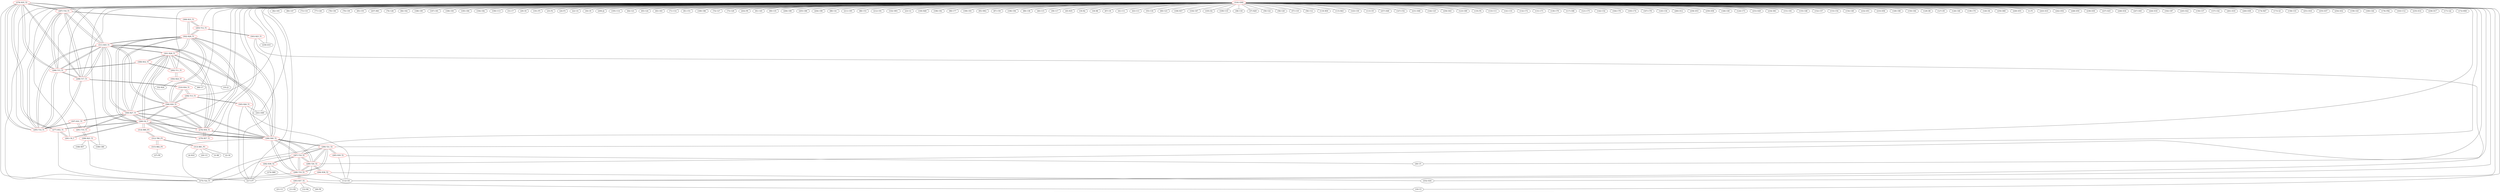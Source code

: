 graph {
	276 [label="(276) R35_T2" color=red]
	297 [label="(297) T16_T1"]
	296 [label="(296) T15_T1"]
	311 [label="(311) R35_T1"]
	295 [label="(295) T14_T1"]
	298 [label="(298) T17_T1"]
	277 [label="(277) R52_T1"]
	275 [label="(275) T22_T1"]
	277 [label="(277) R52_T1" color=red]
	280 [label="(280) D2_T"]
	281 [label="(281) C8_T"]
	276 [label="(276) R35_T2"]
	275 [label="(275) T22_T1"]
	278 [label="(278) R58_T1" color=red]
	279 [label="(279) R57_T1"]
	280 [label="(280) D2_T"]
	302 [label="(302) R29_T1"]
	311 [label="(311) R35_T1"]
	286 [label="(286) R40_T2"]
	306 [label="(306) R30_T1"]
	300 [label="(300) R27_T1"]
	301 [label="(301) R28_T1"]
	279 [label="(279) R57_T1" color=red]
	278 [label="(278) R58_T1"]
	280 [label="(280) D2_T"]
	280 [label="(280) D2_T" color=red]
	277 [label="(277) R52_T1"]
	281 [label="(281) C8_T"]
	278 [label="(278) R58_T1"]
	279 [label="(279) R57_T1"]
	302 [label="(302) R29_T1"]
	311 [label="(311) R35_T1"]
	286 [label="(286) R40_T2"]
	306 [label="(306) R30_T1"]
	300 [label="(300) R27_T1"]
	301 [label="(301) R28_T1"]
	314 [label="(314) R80_P3"]
	281 [label="(281) C8_T" color=red]
	280 [label="(280) D2_T"]
	277 [label="(277) R52_T1"]
	282 [label="(282) R36_T2" color=red]
	112 [label="(112) U8"]
	274 [label="(274) R80"]
	217 [label="(217) P7"]
	287 [label="(287) T18_T2"]
	283 [label="(283) R37_T2" color=red]
	26 [label="(26) P8"]
	10 [label="(10) C3"]
	21 [label="(21) U1"]
	11 [label="(11) R3"]
	12 [label="(12) R4"]
	288 [label="(288) T19_T2"]
	284 [label="(284) R38_T2" color=red]
	217 [label="(217) P7"]
	112 [label="(112) U8"]
	252 [label="(252) D24"]
	289 [label="(289) T20_T2"]
	285 [label="(285) R39_T2" color=red]
	28 [label="(28) U5"]
	112 [label="(112) U8"]
	290 [label="(290) T21_T2"]
	286 [label="(286) R40_T2" color=red]
	302 [label="(302) R29_T1"]
	311 [label="(311) R35_T1"]
	306 [label="(306) R30_T1"]
	280 [label="(280) D2_T"]
	278 [label="(278) R58_T1"]
	300 [label="(300) R27_T1"]
	301 [label="(301) R28_T1"]
	275 [label="(275) T22_T1"]
	288 [label="(288) T19_T2"]
	287 [label="(287) T18_T2"]
	290 [label="(290) T21_T2"]
	289 [label="(289) T20_T2"]
	287 [label="(287) T18_T2" color=red]
	275 [label="(275) T22_T1"]
	288 [label="(288) T19_T2"]
	286 [label="(286) R40_T2"]
	290 [label="(290) T21_T2"]
	289 [label="(289) T20_T2"]
	282 [label="(282) R36_T2"]
	288 [label="(288) T19_T2" color=red]
	275 [label="(275) T22_T1"]
	287 [label="(287) T18_T2"]
	286 [label="(286) R40_T2"]
	290 [label="(290) T21_T2"]
	289 [label="(289) T20_T2"]
	283 [label="(283) R37_T2"]
	289 [label="(289) T20_T2" color=red]
	275 [label="(275) T22_T1"]
	288 [label="(288) T19_T2"]
	287 [label="(287) T18_T2"]
	286 [label="(286) R40_T2"]
	290 [label="(290) T21_T2"]
	284 [label="(284) R38_T2"]
	290 [label="(290) T21_T2" color=red]
	275 [label="(275) T22_T1"]
	288 [label="(288) T19_T2"]
	287 [label="(287) T18_T2"]
	286 [label="(286) R40_T2"]
	289 [label="(289) T20_T2"]
	285 [label="(285) R39_T2"]
	291 [label="(291) T10_T1" color=red]
	299 [label="(299) R23_T1"]
	307 [label="(307) R31_T1"]
	300 [label="(300) R27_T1"]
	292 [label="(292) T11_T1" color=red]
	304 [label="(304) R24_T1"]
	308 [label="(308) R32_T1"]
	301 [label="(301) R28_T1"]
	293 [label="(293) T12_T1" color=red]
	309 [label="(309) R33_T1"]
	302 [label="(302) R29_T1"]
	303 [label="(303) R25_T1"]
	294 [label="(294) T13_T1" color=red]
	306 [label="(306) R30_T1"]
	310 [label="(310) R34_T1"]
	305 [label="(305) R26_T1"]
	295 [label="(295) T14_T1" color=red]
	297 [label="(297) T16_T1"]
	296 [label="(296) T15_T1"]
	311 [label="(311) R35_T1"]
	298 [label="(298) T17_T1"]
	276 [label="(276) R35_T2"]
	307 [label="(307) R31_T1"]
	296 [label="(296) T15_T1" color=red]
	297 [label="(297) T16_T1"]
	311 [label="(311) R35_T1"]
	295 [label="(295) T14_T1"]
	298 [label="(298) T17_T1"]
	276 [label="(276) R35_T2"]
	308 [label="(308) R32_T1"]
	297 [label="(297) T16_T1" color=red]
	296 [label="(296) T15_T1"]
	311 [label="(311) R35_T1"]
	295 [label="(295) T14_T1"]
	298 [label="(298) T17_T1"]
	276 [label="(276) R35_T2"]
	309 [label="(309) R33_T1"]
	298 [label="(298) T17_T1" color=red]
	297 [label="(297) T16_T1"]
	296 [label="(296) T15_T1"]
	311 [label="(311) R35_T1"]
	295 [label="(295) T14_T1"]
	276 [label="(276) R35_T2"]
	310 [label="(310) R34_T1"]
	299 [label="(299) R23_T1" color=red]
	217 [label="(217) P7"]
	168 [label="(168) R57"]
	169 [label="(169) C80"]
	291 [label="(291) T10_T1"]
	300 [label="(300) R27_T1" color=red]
	302 [label="(302) R29_T1"]
	311 [label="(311) R35_T1"]
	286 [label="(286) R40_T2"]
	306 [label="(306) R30_T1"]
	280 [label="(280) D2_T"]
	278 [label="(278) R58_T1"]
	301 [label="(301) R28_T1"]
	291 [label="(291) T10_T1"]
	307 [label="(307) R31_T1"]
	301 [label="(301) R28_T1" color=red]
	302 [label="(302) R29_T1"]
	311 [label="(311) R35_T1"]
	286 [label="(286) R40_T2"]
	306 [label="(306) R30_T1"]
	280 [label="(280) D2_T"]
	278 [label="(278) R58_T1"]
	300 [label="(300) R27_T1"]
	308 [label="(308) R32_T1"]
	292 [label="(292) T11_T1"]
	302 [label="(302) R29_T1" color=red]
	311 [label="(311) R35_T1"]
	286 [label="(286) R40_T2"]
	306 [label="(306) R30_T1"]
	280 [label="(280) D2_T"]
	278 [label="(278) R58_T1"]
	300 [label="(300) R27_T1"]
	301 [label="(301) R28_T1"]
	309 [label="(309) R33_T1"]
	293 [label="(293) T12_T1"]
	303 [label="(303) R25_T1" color=red]
	217 [label="(217) P7"]
	112 [label="(112) U8"]
	239 [label="(239) D33"]
	293 [label="(293) T12_T1"]
	304 [label="(304) R24_T1" color=red]
	68 [label="(68) U7"]
	52 [label="(52) R24"]
	33 [label="(33) J1"]
	292 [label="(292) T11_T1"]
	305 [label="(305) R26_T1" color=red]
	241 [label="(241) D49"]
	217 [label="(217) P7"]
	112 [label="(112) U8"]
	294 [label="(294) T13_T1"]
	306 [label="(306) R30_T1" color=red]
	302 [label="(302) R29_T1"]
	311 [label="(311) R35_T1"]
	286 [label="(286) R40_T2"]
	280 [label="(280) D2_T"]
	278 [label="(278) R58_T1"]
	300 [label="(300) R27_T1"]
	301 [label="(301) R28_T1"]
	310 [label="(310) R34_T1"]
	294 [label="(294) T13_T1"]
	307 [label="(307) R31_T1" color=red]
	291 [label="(291) T10_T1"]
	300 [label="(300) R27_T1"]
	295 [label="(295) T14_T1"]
	308 [label="(308) R32_T1" color=red]
	296 [label="(296) T15_T1"]
	301 [label="(301) R28_T1"]
	292 [label="(292) T11_T1"]
	309 [label="(309) R33_T1" color=red]
	297 [label="(297) T16_T1"]
	302 [label="(302) R29_T1"]
	293 [label="(293) T12_T1"]
	310 [label="(310) R34_T1" color=red]
	298 [label="(298) T17_T1"]
	306 [label="(306) R30_T1"]
	294 [label="(294) T13_T1"]
	311 [label="(311) R35_T1" color=red]
	302 [label="(302) R29_T1"]
	286 [label="(286) R40_T2"]
	306 [label="(306) R30_T1"]
	280 [label="(280) D2_T"]
	278 [label="(278) R58_T1"]
	300 [label="(300) R27_T1"]
	301 [label="(301) R28_T1"]
	297 [label="(297) T16_T1"]
	296 [label="(296) T15_T1"]
	295 [label="(295) T14_T1"]
	298 [label="(298) T17_T1"]
	276 [label="(276) R35_T2"]
	312 [label="(312) T80_P3" color=red]
	313 [label="(313) R81_P3"]
	315 [label="(315) R82_P3"]
	314 [label="(314) R80_P3"]
	313 [label="(313) R81_P3" color=red]
	3 [label="(3) R9"]
	4 [label="(4) R10"]
	20 [label="(20) U3"]
	2 [label="(2) C6"]
	312 [label="(312) T80_P3"]
	314 [label="(314) R80_P3" color=red]
	280 [label="(280) D2_T"]
	312 [label="(312) T80_P3"]
	315 [label="(315) R82_P3" color=red]
	27 [label="(27) P9"]
	312 [label="(312) T80_P3"]
	316 [label="(316) GND" color=red]
	82 [label="(82) C65"]
	80 [label="(80) C47"]
	73 [label="(73) C10"]
	2 [label="(2) C6"]
	77 [label="(77) C26"]
	78 [label="(78) C36"]
	79 [label="(79) C39"]
	85 [label="(85) C55"]
	207 [label="(207) R61"]
	68 [label="(68) U7"]
	76 [label="(76) C28"]
	84 [label="(84) C62"]
	188 [label="(188) C85"]
	187 [label="(187) C81"]
	186 [label="(186) C83"]
	185 [label="(185) C84"]
	194 [label="(194) C82"]
	190 [label="(190) U13"]
	31 [label="(31) C7"]
	29 [label="(29) C8"]
	191 [label="(191) P5"]
	25 [label="(25) P2"]
	24 [label="(24) P3"]
	22 [label="(22) U4"]
	30 [label="(30) C9"]
	209 [label="(209) J2"]
	195 [label="(195) U14"]
	64 [label="(64) C21"]
	65 [label="(65) C24"]
	83 [label="(83) C63"]
	71 [label="(71) C14"]
	81 [label="(81) C51"]
	189 [label="(189) C86"]
	74 [label="(74) C27"]
	75 [label="(75) C29"]
	202 [label="(202) P6"]
	112 [label="(112) U8"]
	91 [label="(91) C45"]
	90 [label="(90) C35"]
	206 [label="(206) C89"]
	205 [label="(205) C88"]
	204 [label="(204) C90"]
	88 [label="(88) C41"]
	211 [label="(211) C95"]
	86 [label="(86) C53"]
	212 [label="(212) C91"]
	102 [label="(102) SW1"]
	23 [label="(23) U2"]
	100 [label="(100) R49"]
	198 [label="(198) C92"]
	96 [label="(96) C77"]
	199 [label="(199) C93"]
	95 [label="(95) SW2"]
	87 [label="(87) C50"]
	196 [label="(196) C94"]
	28 [label="(28) U5"]
	89 [label="(89) C38"]
	40 [label="(40) C15"]
	39 [label="(39) C17"]
	45 [label="(45) R35"]
	33 [label="(33) J1"]
	19 [label="(19) R2"]
	18 [label="(18) R8"]
	10 [label="(10) C3"]
	67 [label="(67) U6"]
	41 [label="(41) C11"]
	43 [label="(43) C13"]
	55 [label="(55) C18"]
	60 [label="(60) C23"]
	106 [label="(106) R37"]
	104 [label="(104) C67"]
	105 [label="(105) D2"]
	109 [label="(109) U10"]
	38 [label="(38) C16"]
	37 [label="(37) R29"]
	59 [label="(59) C22"]
	58 [label="(58) C20"]
	57 [label="(57) C19"]
	56 [label="(56) C12"]
	119 [label="(119) R50"]
	115 [label="(115) R43"]
	143 [label="(143) C30"]
	113 [label="(113) U9"]
	257 [label="(257) D48"]
	147 [label="(147) C52"]
	231 [label="(231) D46"]
	144 [label="(144) C25"]
	256 [label="(256) D43"]
	123 [label="(123) C69"]
	135 [label="(135) P4"]
	133 [label="(133) U11"]
	141 [label="(141) C31"]
	132 [label="(132) C72"]
	131 [label="(131) C71"]
	130 [label="(130) C79"]
	117 [label="(117) C68"]
	121 [label="(121) C75"]
	142 [label="(142) C32"]
	164 [label="(164) C76"]
	165 [label="(165) C74"]
	167 [label="(167) C78"]
	145 [label="(145) C34"]
	260 [label="(260) D12"]
	258 [label="(258) D53"]
	259 [label="(259) D58"]
	146 [label="(146) C40"]
	124 [label="(124) C73"]
	169 [label="(169) C80"]
	253 [label="(253) D29"]
	234 [label="(234) D61"]
	151 [label="(151) C61"]
	155 [label="(155) C48"]
	152 [label="(152) C57"]
	153 [label="(153) C54"]
	154 [label="(154) C49"]
	232 [label="(232) D51"]
	233 [label="(233) D56"]
	149 [label="(149) C66"]
	150 [label="(150) C64"]
	217 [label="(217) P7"]
	129 [label="(129) D6"]
	127 [label="(127) D5"]
	126 [label="(126) C46"]
	139 [label="(139) C70"]
	140 [label="(140) D4"]
	250 [label="(250) D60"]
	249 [label="(249) D55"]
	1 [label="(1) P1"]
	243 [label="(243) D10"]
	242 [label="(242) D54"]
	248 [label="(248) D50"]
	238 [label="(238) D30"]
	237 [label="(237) D25"]
	246 [label="(246) D34"]
	247 [label="(247) D45"]
	244 [label="(244) D18"]
	192 [label="(192) C87"]
	245 [label="(245) D22"]
	156 [label="(156) C37"]
	157 [label="(157) C42"]
	261 [label="(261) D19"]
	241 [label="(241) D49"]
	240 [label="(240) D38"]
	239 [label="(239) D33"]
	174 [label="(174) R47"]
	173 [label="(173) Q1"]
	158 [label="(158) C33"]
	251 [label="(251) D16"]
	252 [label="(252) D24"]
	255 [label="(255) D37"]
	254 [label="(254) D32"]
	159 [label="(159) C43"]
	160 [label="(160) C44"]
	176 [label="(176) FB2"]
	163 [label="(163) U12"]
	235 [label="(235) D14"]
	236 [label="(236) D17"]
	171 [label="(171) Q2"]
	172 [label="(172) R58"]
	289 [label="(289) T20_T2"]
	287 [label="(287) T18_T2"]
	288 [label="(288) T19_T2"]
	290 [label="(290) T21_T2"]
	279 [label="(279) R57_T1"]
	275 [label="(275) T22_T1"]
	280 [label="(280) D2_T"]
	292 [label="(292) T11_T1"]
	297 [label="(297) T16_T1"]
	298 [label="(298) T17_T1"]
	291 [label="(291) T10_T1"]
	293 [label="(293) T12_T1"]
	294 [label="(294) T13_T1"]
	295 [label="(295) T14_T1"]
	296 [label="(296) T15_T1"]
	281 [label="(281) C8_T"]
	276 -- 297
	276 -- 296
	276 -- 311
	276 -- 295
	276 -- 298
	276 -- 277
	276 -- 275
	277 -- 280
	277 -- 281
	277 -- 276
	277 -- 275
	278 -- 279
	278 -- 280
	278 -- 302
	278 -- 311
	278 -- 286
	278 -- 306
	278 -- 300
	278 -- 301
	279 -- 278
	279 -- 280
	280 -- 277
	280 -- 281
	280 -- 278
	280 -- 279
	280 -- 302
	280 -- 311
	280 -- 286
	280 -- 306
	280 -- 300
	280 -- 301
	280 -- 314
	281 -- 280
	281 -- 277
	282 -- 112
	282 -- 274
	282 -- 217
	282 -- 287
	283 -- 26
	283 -- 10
	283 -- 21
	283 -- 11
	283 -- 12
	283 -- 288
	284 -- 217
	284 -- 112
	284 -- 252
	284 -- 289
	285 -- 28
	285 -- 112
	285 -- 290
	286 -- 302
	286 -- 311
	286 -- 306
	286 -- 280
	286 -- 278
	286 -- 300
	286 -- 301
	286 -- 275
	286 -- 288
	286 -- 287
	286 -- 290
	286 -- 289
	287 -- 275
	287 -- 288
	287 -- 286
	287 -- 290
	287 -- 289
	287 -- 282
	288 -- 275
	288 -- 287
	288 -- 286
	288 -- 290
	288 -- 289
	288 -- 283
	289 -- 275
	289 -- 288
	289 -- 287
	289 -- 286
	289 -- 290
	289 -- 284
	290 -- 275
	290 -- 288
	290 -- 287
	290 -- 286
	290 -- 289
	290 -- 285
	291 -- 299
	291 -- 307
	291 -- 300
	292 -- 304
	292 -- 308
	292 -- 301
	293 -- 309
	293 -- 302
	293 -- 303
	294 -- 306
	294 -- 310
	294 -- 305
	295 -- 297
	295 -- 296
	295 -- 311
	295 -- 298
	295 -- 276
	295 -- 307
	296 -- 297
	296 -- 311
	296 -- 295
	296 -- 298
	296 -- 276
	296 -- 308
	297 -- 296
	297 -- 311
	297 -- 295
	297 -- 298
	297 -- 276
	297 -- 309
	298 -- 297
	298 -- 296
	298 -- 311
	298 -- 295
	298 -- 276
	298 -- 310
	299 -- 217
	299 -- 168
	299 -- 169
	299 -- 291
	300 -- 302
	300 -- 311
	300 -- 286
	300 -- 306
	300 -- 280
	300 -- 278
	300 -- 301
	300 -- 291
	300 -- 307
	301 -- 302
	301 -- 311
	301 -- 286
	301 -- 306
	301 -- 280
	301 -- 278
	301 -- 300
	301 -- 308
	301 -- 292
	302 -- 311
	302 -- 286
	302 -- 306
	302 -- 280
	302 -- 278
	302 -- 300
	302 -- 301
	302 -- 309
	302 -- 293
	303 -- 217
	303 -- 112
	303 -- 239
	303 -- 293
	304 -- 68
	304 -- 52
	304 -- 33
	304 -- 292
	305 -- 241
	305 -- 217
	305 -- 112
	305 -- 294
	306 -- 302
	306 -- 311
	306 -- 286
	306 -- 280
	306 -- 278
	306 -- 300
	306 -- 301
	306 -- 310
	306 -- 294
	307 -- 291
	307 -- 300
	307 -- 295
	308 -- 296
	308 -- 301
	308 -- 292
	309 -- 297
	309 -- 302
	309 -- 293
	310 -- 298
	310 -- 306
	310 -- 294
	311 -- 302
	311 -- 286
	311 -- 306
	311 -- 280
	311 -- 278
	311 -- 300
	311 -- 301
	311 -- 297
	311 -- 296
	311 -- 295
	311 -- 298
	311 -- 276
	312 -- 313
	312 -- 315
	312 -- 314
	313 -- 3
	313 -- 4
	313 -- 20
	313 -- 2
	313 -- 312
	314 -- 280
	314 -- 312
	315 -- 27
	315 -- 312
	316 -- 82
	316 -- 80
	316 -- 73
	316 -- 2
	316 -- 77
	316 -- 78
	316 -- 79
	316 -- 85
	316 -- 207
	316 -- 68
	316 -- 76
	316 -- 84
	316 -- 188
	316 -- 187
	316 -- 186
	316 -- 185
	316 -- 194
	316 -- 190
	316 -- 31
	316 -- 29
	316 -- 191
	316 -- 25
	316 -- 24
	316 -- 22
	316 -- 30
	316 -- 209
	316 -- 195
	316 -- 64
	316 -- 65
	316 -- 83
	316 -- 71
	316 -- 81
	316 -- 189
	316 -- 74
	316 -- 75
	316 -- 202
	316 -- 112
	316 -- 91
	316 -- 90
	316 -- 206
	316 -- 205
	316 -- 204
	316 -- 88
	316 -- 211
	316 -- 86
	316 -- 212
	316 -- 102
	316 -- 23
	316 -- 100
	316 -- 198
	316 -- 96
	316 -- 199
	316 -- 95
	316 -- 87
	316 -- 196
	316 -- 28
	316 -- 89
	316 -- 40
	316 -- 39
	316 -- 45
	316 -- 33
	316 -- 19
	316 -- 18
	316 -- 10
	316 -- 67
	316 -- 41
	316 -- 43
	316 -- 55
	316 -- 60
	316 -- 106
	316 -- 104
	316 -- 105
	316 -- 109
	316 -- 38
	316 -- 37
	316 -- 59
	316 -- 58
	316 -- 57
	316 -- 56
	316 -- 119
	316 -- 115
	316 -- 143
	316 -- 113
	316 -- 257
	316 -- 147
	316 -- 231
	316 -- 144
	316 -- 256
	316 -- 123
	316 -- 135
	316 -- 133
	316 -- 141
	316 -- 132
	316 -- 131
	316 -- 130
	316 -- 117
	316 -- 121
	316 -- 142
	316 -- 164
	316 -- 165
	316 -- 167
	316 -- 145
	316 -- 260
	316 -- 258
	316 -- 259
	316 -- 146
	316 -- 124
	316 -- 169
	316 -- 253
	316 -- 234
	316 -- 151
	316 -- 155
	316 -- 152
	316 -- 153
	316 -- 154
	316 -- 232
	316 -- 233
	316 -- 149
	316 -- 150
	316 -- 217
	316 -- 129
	316 -- 127
	316 -- 126
	316 -- 139
	316 -- 140
	316 -- 250
	316 -- 249
	316 -- 1
	316 -- 243
	316 -- 242
	316 -- 248
	316 -- 238
	316 -- 237
	316 -- 246
	316 -- 247
	316 -- 244
	316 -- 192
	316 -- 245
	316 -- 156
	316 -- 157
	316 -- 261
	316 -- 241
	316 -- 240
	316 -- 239
	316 -- 174
	316 -- 173
	316 -- 158
	316 -- 251
	316 -- 252
	316 -- 255
	316 -- 254
	316 -- 159
	316 -- 160
	316 -- 176
	316 -- 163
	316 -- 235
	316 -- 236
	316 -- 171
	316 -- 172
	316 -- 289
	316 -- 287
	316 -- 288
	316 -- 290
	316 -- 279
	316 -- 275
	316 -- 280
	316 -- 292
	316 -- 297
	316 -- 298
	316 -- 291
	316 -- 293
	316 -- 294
	316 -- 295
	316 -- 296
	316 -- 281
}